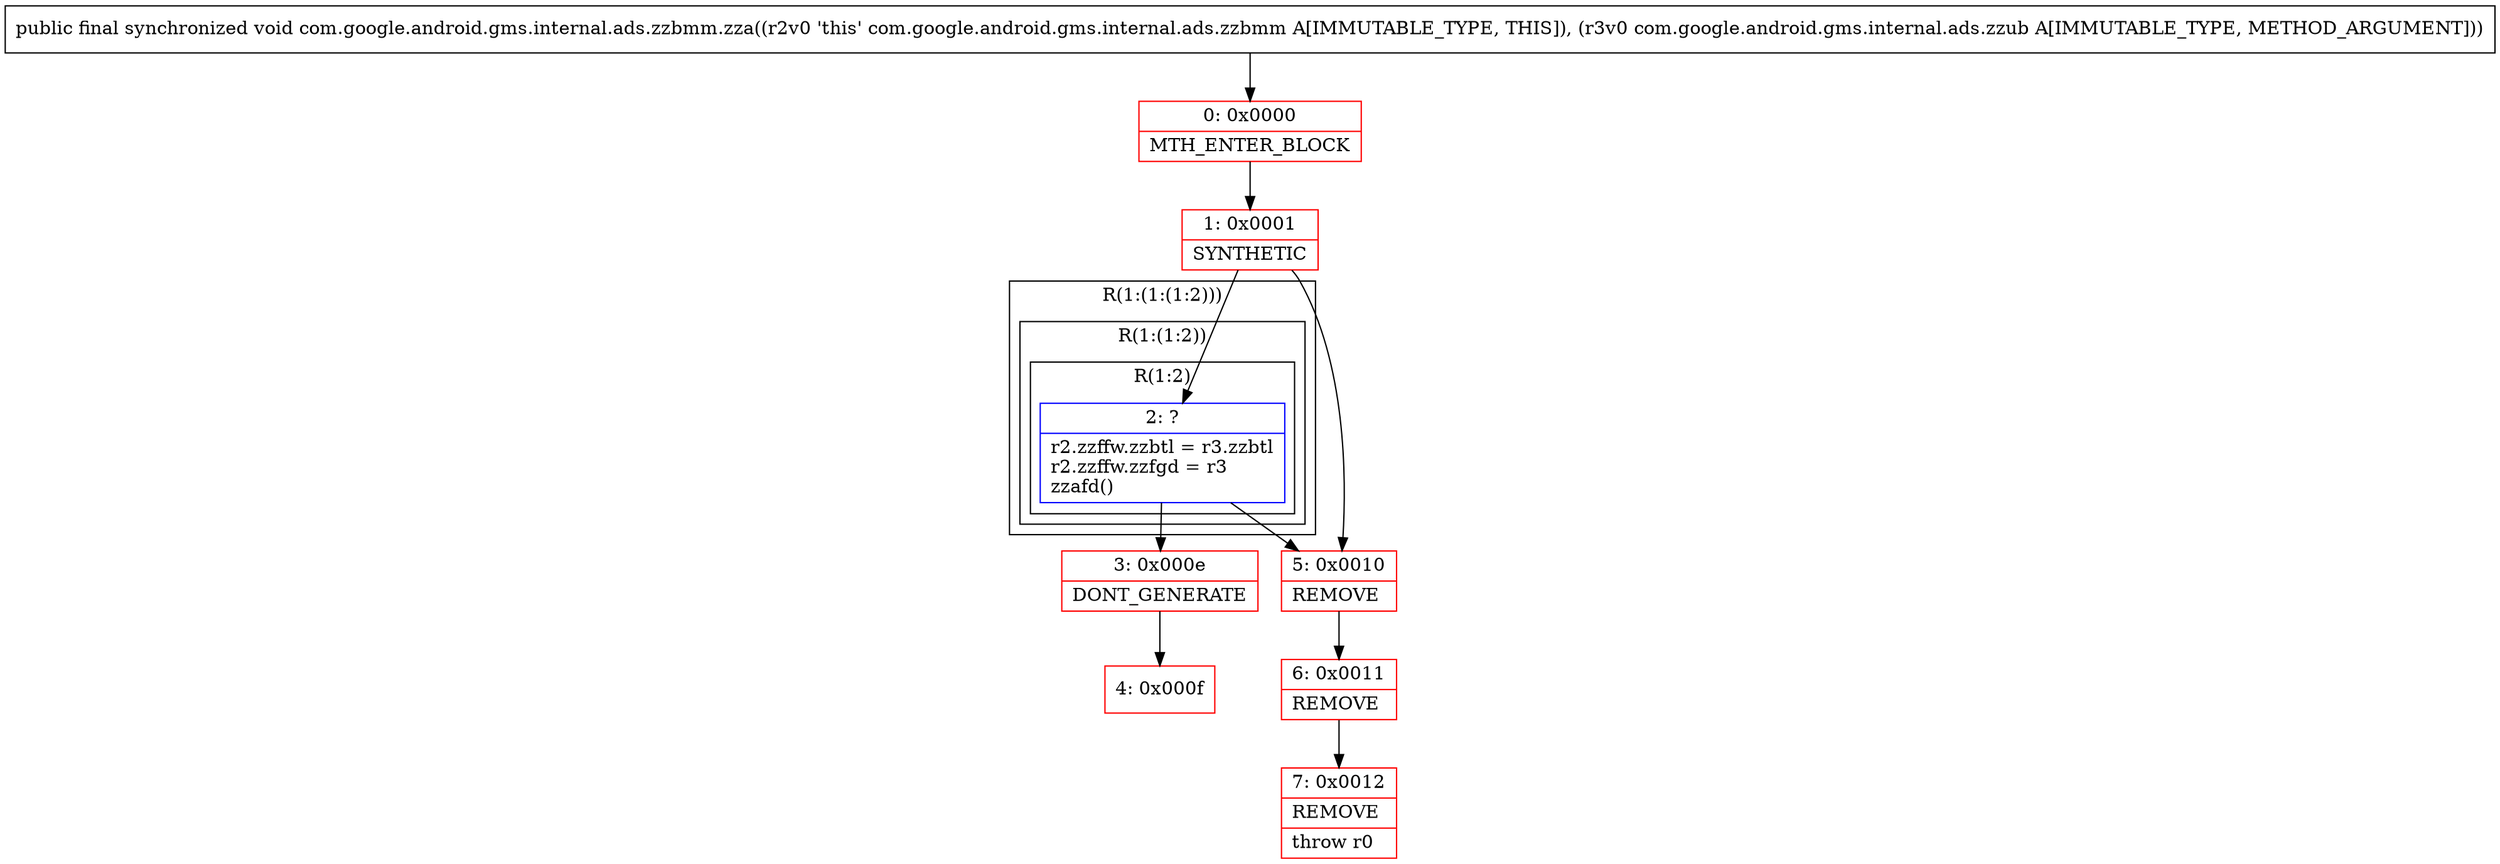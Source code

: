 digraph "CFG forcom.google.android.gms.internal.ads.zzbmm.zza(Lcom\/google\/android\/gms\/internal\/ads\/zzub;)V" {
subgraph cluster_Region_834403218 {
label = "R(1:(1:(1:2)))";
node [shape=record,color=blue];
subgraph cluster_Region_1956065493 {
label = "R(1:(1:2))";
node [shape=record,color=blue];
subgraph cluster_Region_372383371 {
label = "R(1:2)";
node [shape=record,color=blue];
Node_2 [shape=record,label="{2\:\ ?|r2.zzffw.zzbtl = r3.zzbtl\lr2.zzffw.zzfgd = r3\lzzafd()\l}"];
}
}
}
Node_0 [shape=record,color=red,label="{0\:\ 0x0000|MTH_ENTER_BLOCK\l}"];
Node_1 [shape=record,color=red,label="{1\:\ 0x0001|SYNTHETIC\l}"];
Node_3 [shape=record,color=red,label="{3\:\ 0x000e|DONT_GENERATE\l}"];
Node_4 [shape=record,color=red,label="{4\:\ 0x000f}"];
Node_5 [shape=record,color=red,label="{5\:\ 0x0010|REMOVE\l}"];
Node_6 [shape=record,color=red,label="{6\:\ 0x0011|REMOVE\l}"];
Node_7 [shape=record,color=red,label="{7\:\ 0x0012|REMOVE\l|throw r0\l}"];
MethodNode[shape=record,label="{public final synchronized void com.google.android.gms.internal.ads.zzbmm.zza((r2v0 'this' com.google.android.gms.internal.ads.zzbmm A[IMMUTABLE_TYPE, THIS]), (r3v0 com.google.android.gms.internal.ads.zzub A[IMMUTABLE_TYPE, METHOD_ARGUMENT])) }"];
MethodNode -> Node_0;
Node_2 -> Node_3;
Node_2 -> Node_5;
Node_0 -> Node_1;
Node_1 -> Node_2;
Node_1 -> Node_5;
Node_3 -> Node_4;
Node_5 -> Node_6;
Node_6 -> Node_7;
}

